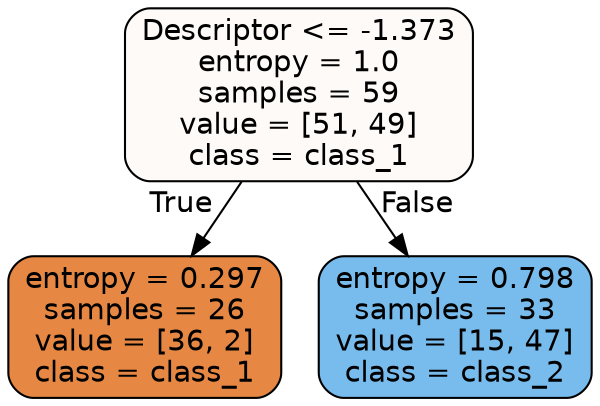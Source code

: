 digraph Tree {
node [shape=box, style="filled, rounded", color="black", fontname="helvetica"] ;
edge [fontname="helvetica"] ;
0 [label="Descriptor <= -1.373\nentropy = 1.0\nsamples = 59\nvalue = [51, 49]\nclass = class_1", fillcolor="#fefaf7"] ;
1 [label="entropy = 0.297\nsamples = 26\nvalue = [36, 2]\nclass = class_1", fillcolor="#e68844"] ;
0 -> 1 [labeldistance=2.5, labelangle=45, headlabel="True"] ;
2 [label="entropy = 0.798\nsamples = 33\nvalue = [15, 47]\nclass = class_2", fillcolor="#78bced"] ;
0 -> 2 [labeldistance=2.5, labelangle=-45, headlabel="False"] ;
}
